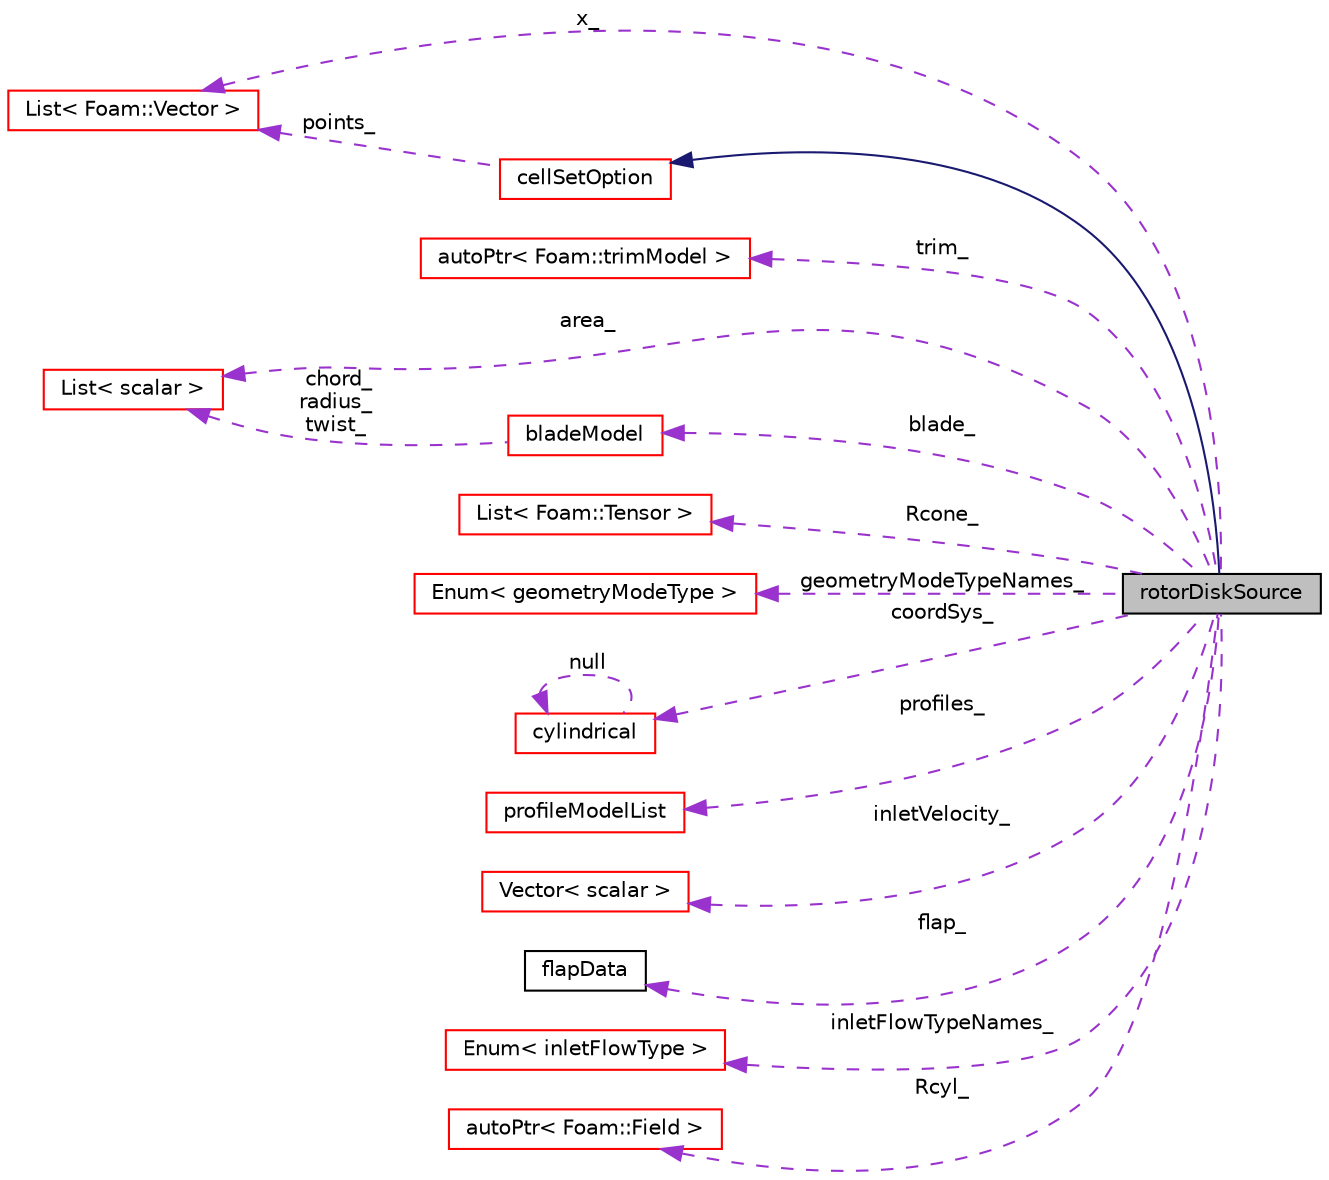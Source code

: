 digraph "rotorDiskSource"
{
  bgcolor="transparent";
  edge [fontname="Helvetica",fontsize="10",labelfontname="Helvetica",labelfontsize="10"];
  node [fontname="Helvetica",fontsize="10",shape=record];
  rankdir="LR";
  Node1 [label="rotorDiskSource",height=0.2,width=0.4,color="black", fillcolor="grey75", style="filled" fontcolor="black"];
  Node2 -> Node1 [dir="back",color="midnightblue",fontsize="10",style="solid",fontname="Helvetica"];
  Node2 [label="cellSetOption",height=0.2,width=0.4,color="red",URL="$classFoam_1_1fv_1_1cellSetOption.html",tooltip="Cell-set options abtract base class. Provides a base set of controls, e.g.: "];
  Node3 -> Node2 [dir="back",color="darkorchid3",fontsize="10",style="dashed",label=" points_" ,fontname="Helvetica"];
  Node3 [label="List\< Foam::Vector \>",height=0.2,width=0.4,color="red",URL="$classFoam_1_1List.html"];
  Node4 -> Node1 [dir="back",color="darkorchid3",fontsize="10",style="dashed",label=" trim_" ,fontname="Helvetica"];
  Node4 [label="autoPtr\< Foam::trimModel \>",height=0.2,width=0.4,color="red",URL="$classFoam_1_1autoPtr.html"];
  Node5 -> Node1 [dir="back",color="darkorchid3",fontsize="10",style="dashed",label=" area_" ,fontname="Helvetica"];
  Node5 [label="List\< scalar \>",height=0.2,width=0.4,color="red",URL="$classFoam_1_1List.html"];
  Node3 -> Node1 [dir="back",color="darkorchid3",fontsize="10",style="dashed",label=" x_" ,fontname="Helvetica"];
  Node6 -> Node1 [dir="back",color="darkorchid3",fontsize="10",style="dashed",label=" blade_" ,fontname="Helvetica"];
  Node6 [label="bladeModel",height=0.2,width=0.4,color="red",URL="$classFoam_1_1bladeModel.html",tooltip="Blade model class calculates: Linear interpolated blade twist and chord based on radial position Inte..."];
  Node5 -> Node6 [dir="back",color="darkorchid3",fontsize="10",style="dashed",label=" chord_\nradius_\ntwist_" ,fontname="Helvetica"];
  Node7 -> Node1 [dir="back",color="darkorchid3",fontsize="10",style="dashed",label=" Rcone_" ,fontname="Helvetica"];
  Node7 [label="List\< Foam::Tensor \>",height=0.2,width=0.4,color="red",URL="$classFoam_1_1List.html"];
  Node8 -> Node1 [dir="back",color="darkorchid3",fontsize="10",style="dashed",label=" geometryModeTypeNames_" ,fontname="Helvetica"];
  Node8 [label="Enum\< geometryModeType \>",height=0.2,width=0.4,color="red",URL="$classFoam_1_1Enum.html"];
  Node9 -> Node1 [dir="back",color="darkorchid3",fontsize="10",style="dashed",label=" coordSys_" ,fontname="Helvetica"];
  Node9 [label="cylindrical",height=0.2,width=0.4,color="red",URL="$classFoam_1_1coordSystem_1_1cylindrical.html",tooltip="A cylindrical coordinate system (r-theta-z). The coordinate system angle theta is always in radians..."];
  Node9 -> Node9 [dir="back",color="darkorchid3",fontsize="10",style="dashed",label=" null" ,fontname="Helvetica"];
  Node10 -> Node1 [dir="back",color="darkorchid3",fontsize="10",style="dashed",label=" profiles_" ,fontname="Helvetica"];
  Node10 [label="profileModelList",height=0.2,width=0.4,color="red",URL="$classFoam_1_1profileModelList.html",tooltip="Base class for profile models. "];
  Node11 -> Node1 [dir="back",color="darkorchid3",fontsize="10",style="dashed",label=" inletVelocity_" ,fontname="Helvetica"];
  Node11 [label="Vector\< scalar \>",height=0.2,width=0.4,color="red",URL="$classFoam_1_1Vector.html"];
  Node12 -> Node1 [dir="back",color="darkorchid3",fontsize="10",style="dashed",label=" flap_" ,fontname="Helvetica"];
  Node12 [label="flapData",height=0.2,width=0.4,color="black",URL="$structFoam_1_1fv_1_1rotorDiskSource_1_1flapData.html"];
  Node13 -> Node1 [dir="back",color="darkorchid3",fontsize="10",style="dashed",label=" inletFlowTypeNames_" ,fontname="Helvetica"];
  Node13 [label="Enum\< inletFlowType \>",height=0.2,width=0.4,color="red",URL="$classFoam_1_1Enum.html"];
  Node14 -> Node1 [dir="back",color="darkorchid3",fontsize="10",style="dashed",label=" Rcyl_" ,fontname="Helvetica"];
  Node14 [label="autoPtr\< Foam::Field \>",height=0.2,width=0.4,color="red",URL="$classFoam_1_1autoPtr.html"];
}
